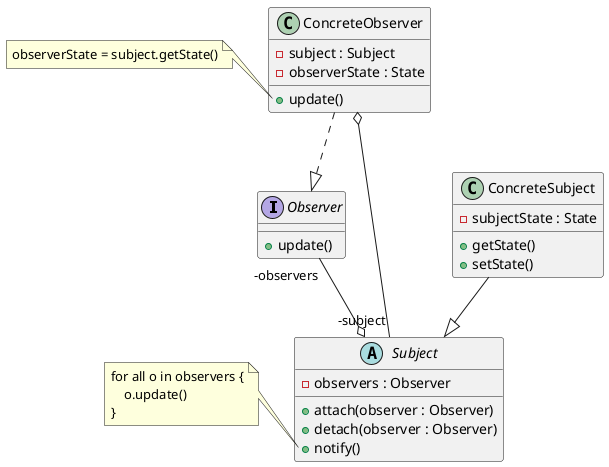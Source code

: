 @startuml

interface Observer {
    + update()
}

class ConcreteObserver {
    - subject : Subject
    - observerState : State
    + update()
}

abstract class Subject {
    - observers : Observer
    + attach(observer : Observer)
    + detach(observer : Observer)
    + notify()
}

class ConcreteSubject {
    - subjectState : State
    + getState()
    + setState()
}

ConcreteObserver ..|> Observer
ConcreteSubject --|> Subject
Observer "-observers" --o Subject
Subject "-subject" --o ConcreteObserver

note left of ConcreteObserver::"update()"
    observerState = subject.getState()
end note

note left of Subject::"notify()"
    for all o in observers {
        o.update()
    }
end note

@enduml
